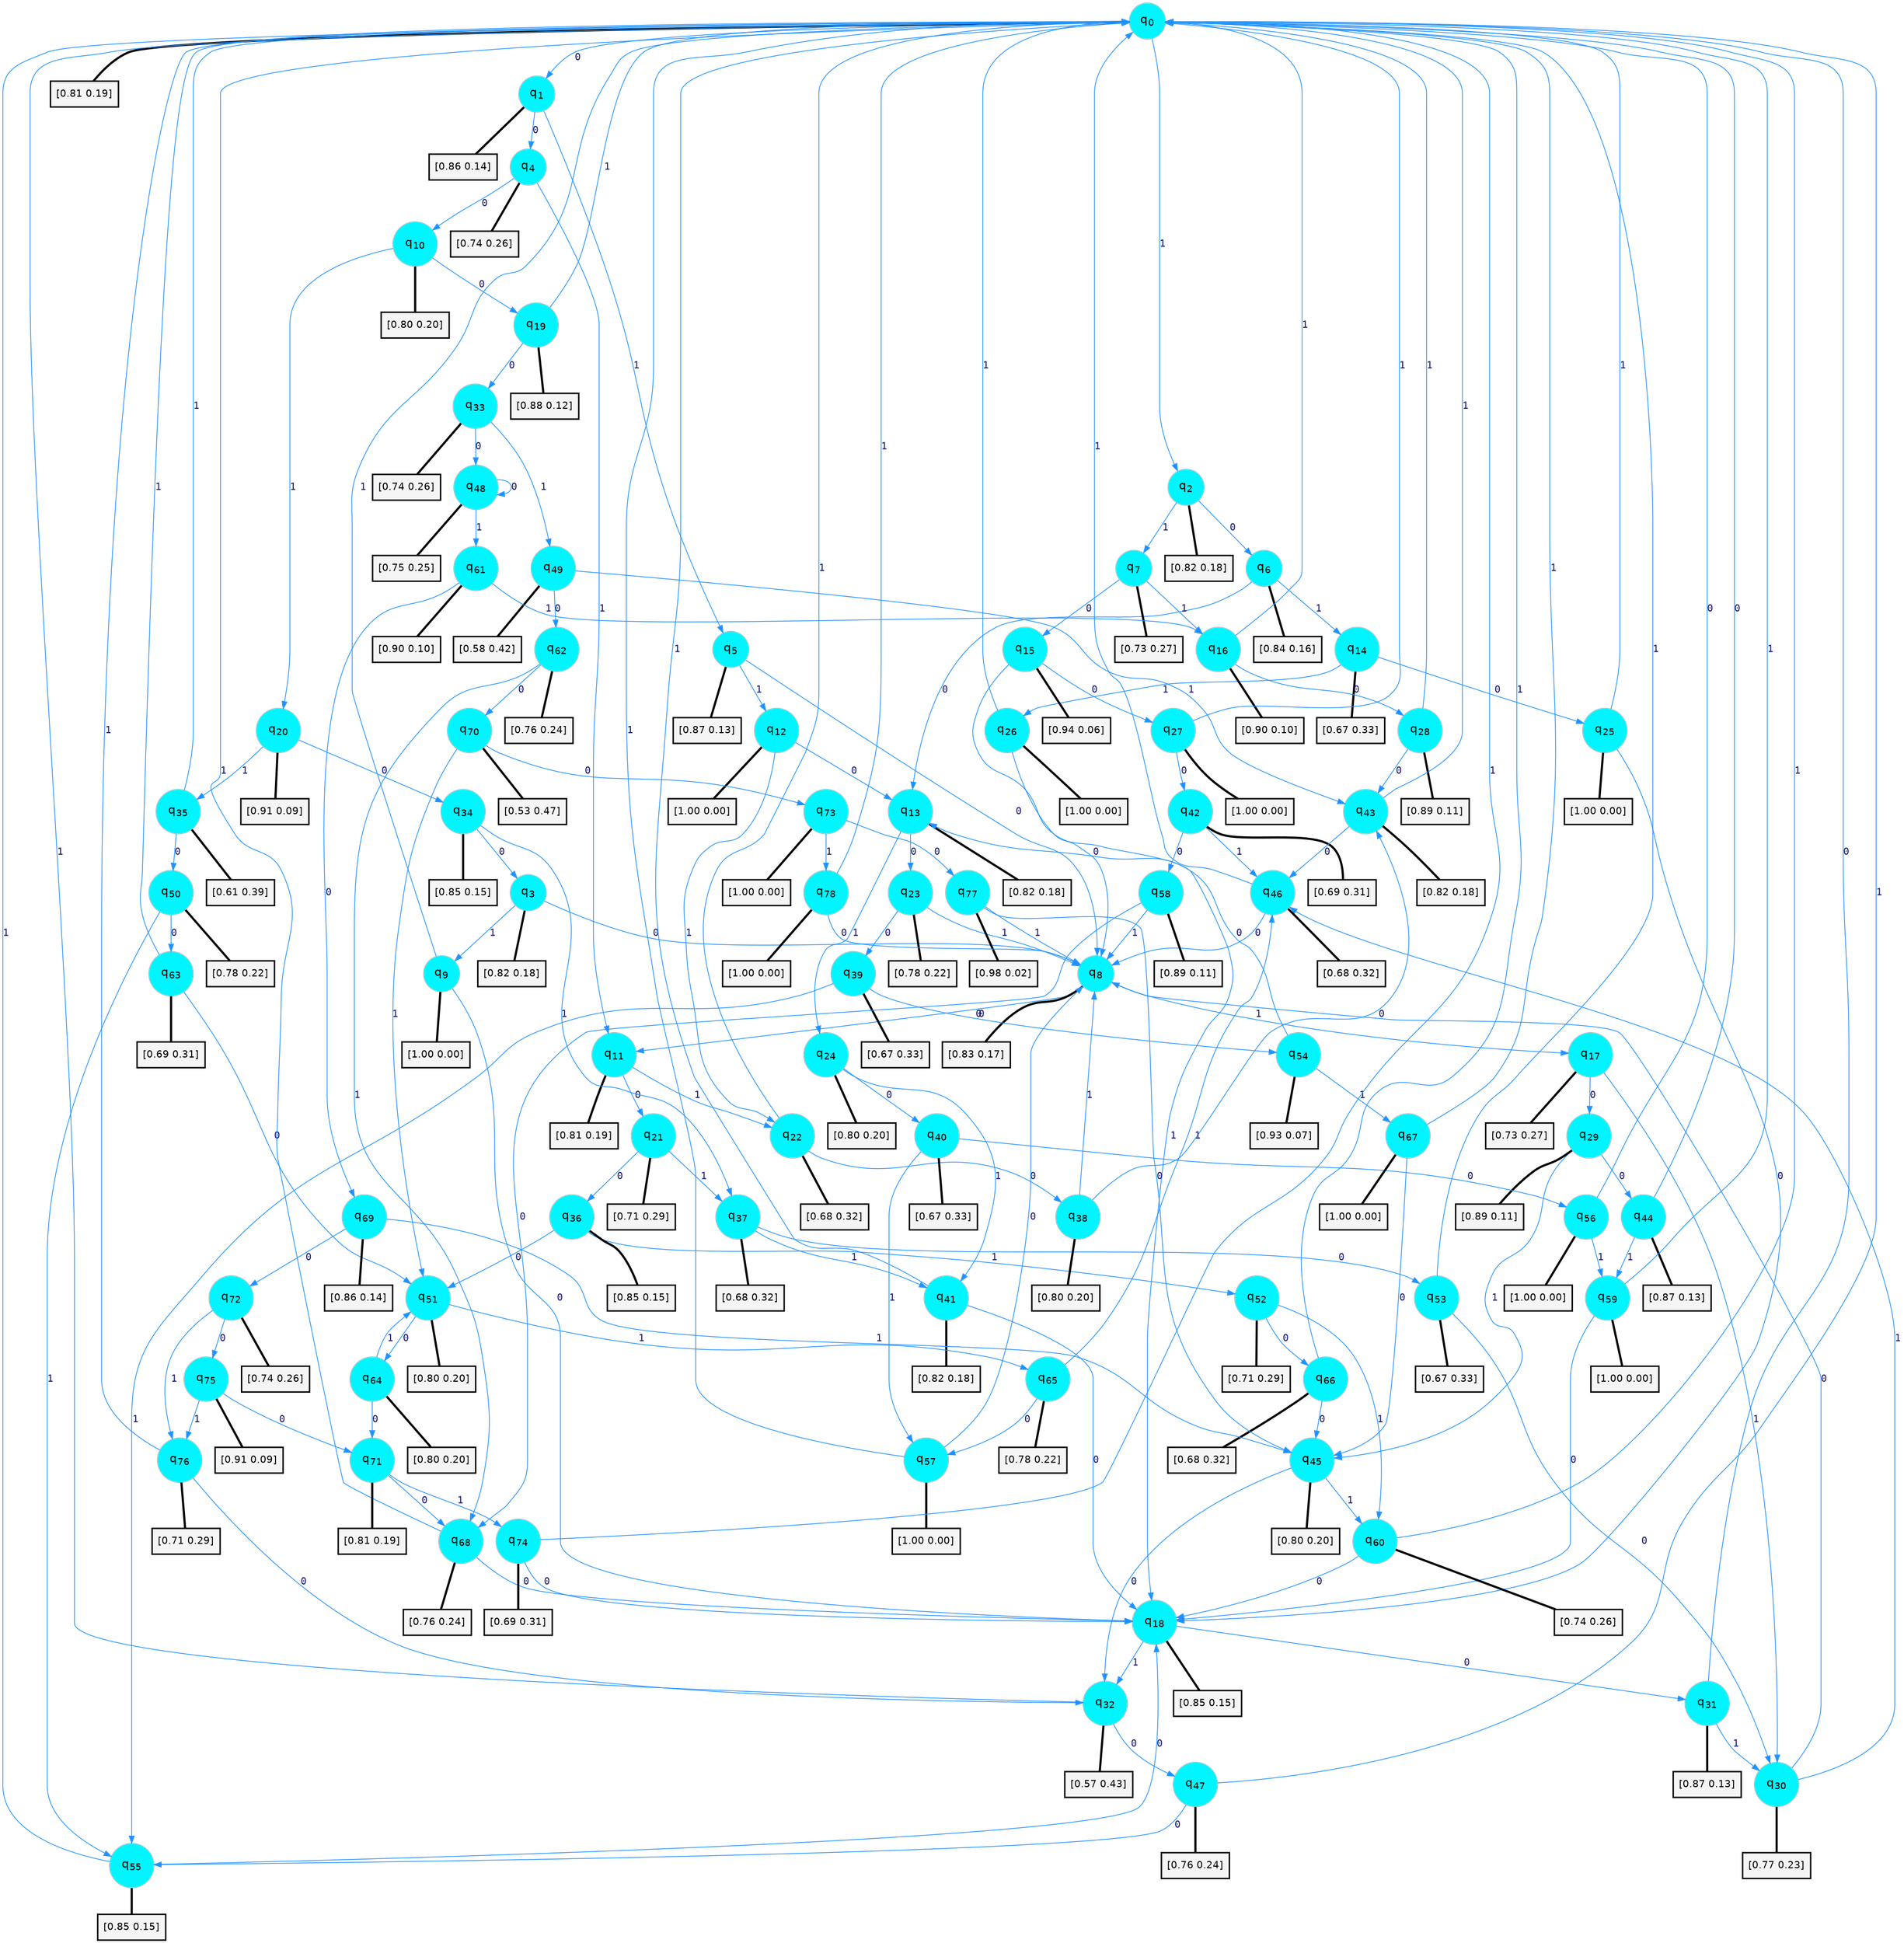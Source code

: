 digraph G {
graph [
bgcolor=transparent, dpi=300, rankdir=TD, size="40,25"];
node [
color=gray, fillcolor=turquoise1, fontcolor=black, fontname=Helvetica, fontsize=16, fontweight=bold, shape=circle, style=filled];
edge [
arrowsize=1, color=dodgerblue1, fontcolor=midnightblue, fontname=courier, fontweight=bold, penwidth=1, style=solid, weight=20];
0[label=<q<SUB>0</SUB>>];
1[label=<q<SUB>1</SUB>>];
2[label=<q<SUB>2</SUB>>];
3[label=<q<SUB>3</SUB>>];
4[label=<q<SUB>4</SUB>>];
5[label=<q<SUB>5</SUB>>];
6[label=<q<SUB>6</SUB>>];
7[label=<q<SUB>7</SUB>>];
8[label=<q<SUB>8</SUB>>];
9[label=<q<SUB>9</SUB>>];
10[label=<q<SUB>10</SUB>>];
11[label=<q<SUB>11</SUB>>];
12[label=<q<SUB>12</SUB>>];
13[label=<q<SUB>13</SUB>>];
14[label=<q<SUB>14</SUB>>];
15[label=<q<SUB>15</SUB>>];
16[label=<q<SUB>16</SUB>>];
17[label=<q<SUB>17</SUB>>];
18[label=<q<SUB>18</SUB>>];
19[label=<q<SUB>19</SUB>>];
20[label=<q<SUB>20</SUB>>];
21[label=<q<SUB>21</SUB>>];
22[label=<q<SUB>22</SUB>>];
23[label=<q<SUB>23</SUB>>];
24[label=<q<SUB>24</SUB>>];
25[label=<q<SUB>25</SUB>>];
26[label=<q<SUB>26</SUB>>];
27[label=<q<SUB>27</SUB>>];
28[label=<q<SUB>28</SUB>>];
29[label=<q<SUB>29</SUB>>];
30[label=<q<SUB>30</SUB>>];
31[label=<q<SUB>31</SUB>>];
32[label=<q<SUB>32</SUB>>];
33[label=<q<SUB>33</SUB>>];
34[label=<q<SUB>34</SUB>>];
35[label=<q<SUB>35</SUB>>];
36[label=<q<SUB>36</SUB>>];
37[label=<q<SUB>37</SUB>>];
38[label=<q<SUB>38</SUB>>];
39[label=<q<SUB>39</SUB>>];
40[label=<q<SUB>40</SUB>>];
41[label=<q<SUB>41</SUB>>];
42[label=<q<SUB>42</SUB>>];
43[label=<q<SUB>43</SUB>>];
44[label=<q<SUB>44</SUB>>];
45[label=<q<SUB>45</SUB>>];
46[label=<q<SUB>46</SUB>>];
47[label=<q<SUB>47</SUB>>];
48[label=<q<SUB>48</SUB>>];
49[label=<q<SUB>49</SUB>>];
50[label=<q<SUB>50</SUB>>];
51[label=<q<SUB>51</SUB>>];
52[label=<q<SUB>52</SUB>>];
53[label=<q<SUB>53</SUB>>];
54[label=<q<SUB>54</SUB>>];
55[label=<q<SUB>55</SUB>>];
56[label=<q<SUB>56</SUB>>];
57[label=<q<SUB>57</SUB>>];
58[label=<q<SUB>58</SUB>>];
59[label=<q<SUB>59</SUB>>];
60[label=<q<SUB>60</SUB>>];
61[label=<q<SUB>61</SUB>>];
62[label=<q<SUB>62</SUB>>];
63[label=<q<SUB>63</SUB>>];
64[label=<q<SUB>64</SUB>>];
65[label=<q<SUB>65</SUB>>];
66[label=<q<SUB>66</SUB>>];
67[label=<q<SUB>67</SUB>>];
68[label=<q<SUB>68</SUB>>];
69[label=<q<SUB>69</SUB>>];
70[label=<q<SUB>70</SUB>>];
71[label=<q<SUB>71</SUB>>];
72[label=<q<SUB>72</SUB>>];
73[label=<q<SUB>73</SUB>>];
74[label=<q<SUB>74</SUB>>];
75[label=<q<SUB>75</SUB>>];
76[label=<q<SUB>76</SUB>>];
77[label=<q<SUB>77</SUB>>];
78[label=<q<SUB>78</SUB>>];
79[label="[0.81 0.19]", shape=box,fontcolor=black, fontname=Helvetica, fontsize=14, penwidth=2, fillcolor=whitesmoke,color=black];
80[label="[0.86 0.14]", shape=box,fontcolor=black, fontname=Helvetica, fontsize=14, penwidth=2, fillcolor=whitesmoke,color=black];
81[label="[0.82 0.18]", shape=box,fontcolor=black, fontname=Helvetica, fontsize=14, penwidth=2, fillcolor=whitesmoke,color=black];
82[label="[0.82 0.18]", shape=box,fontcolor=black, fontname=Helvetica, fontsize=14, penwidth=2, fillcolor=whitesmoke,color=black];
83[label="[0.74 0.26]", shape=box,fontcolor=black, fontname=Helvetica, fontsize=14, penwidth=2, fillcolor=whitesmoke,color=black];
84[label="[0.87 0.13]", shape=box,fontcolor=black, fontname=Helvetica, fontsize=14, penwidth=2, fillcolor=whitesmoke,color=black];
85[label="[0.84 0.16]", shape=box,fontcolor=black, fontname=Helvetica, fontsize=14, penwidth=2, fillcolor=whitesmoke,color=black];
86[label="[0.73 0.27]", shape=box,fontcolor=black, fontname=Helvetica, fontsize=14, penwidth=2, fillcolor=whitesmoke,color=black];
87[label="[0.83 0.17]", shape=box,fontcolor=black, fontname=Helvetica, fontsize=14, penwidth=2, fillcolor=whitesmoke,color=black];
88[label="[1.00 0.00]", shape=box,fontcolor=black, fontname=Helvetica, fontsize=14, penwidth=2, fillcolor=whitesmoke,color=black];
89[label="[0.80 0.20]", shape=box,fontcolor=black, fontname=Helvetica, fontsize=14, penwidth=2, fillcolor=whitesmoke,color=black];
90[label="[0.81 0.19]", shape=box,fontcolor=black, fontname=Helvetica, fontsize=14, penwidth=2, fillcolor=whitesmoke,color=black];
91[label="[1.00 0.00]", shape=box,fontcolor=black, fontname=Helvetica, fontsize=14, penwidth=2, fillcolor=whitesmoke,color=black];
92[label="[0.82 0.18]", shape=box,fontcolor=black, fontname=Helvetica, fontsize=14, penwidth=2, fillcolor=whitesmoke,color=black];
93[label="[0.67 0.33]", shape=box,fontcolor=black, fontname=Helvetica, fontsize=14, penwidth=2, fillcolor=whitesmoke,color=black];
94[label="[0.94 0.06]", shape=box,fontcolor=black, fontname=Helvetica, fontsize=14, penwidth=2, fillcolor=whitesmoke,color=black];
95[label="[0.90 0.10]", shape=box,fontcolor=black, fontname=Helvetica, fontsize=14, penwidth=2, fillcolor=whitesmoke,color=black];
96[label="[0.73 0.27]", shape=box,fontcolor=black, fontname=Helvetica, fontsize=14, penwidth=2, fillcolor=whitesmoke,color=black];
97[label="[0.85 0.15]", shape=box,fontcolor=black, fontname=Helvetica, fontsize=14, penwidth=2, fillcolor=whitesmoke,color=black];
98[label="[0.88 0.12]", shape=box,fontcolor=black, fontname=Helvetica, fontsize=14, penwidth=2, fillcolor=whitesmoke,color=black];
99[label="[0.91 0.09]", shape=box,fontcolor=black, fontname=Helvetica, fontsize=14, penwidth=2, fillcolor=whitesmoke,color=black];
100[label="[0.71 0.29]", shape=box,fontcolor=black, fontname=Helvetica, fontsize=14, penwidth=2, fillcolor=whitesmoke,color=black];
101[label="[0.68 0.32]", shape=box,fontcolor=black, fontname=Helvetica, fontsize=14, penwidth=2, fillcolor=whitesmoke,color=black];
102[label="[0.78 0.22]", shape=box,fontcolor=black, fontname=Helvetica, fontsize=14, penwidth=2, fillcolor=whitesmoke,color=black];
103[label="[0.80 0.20]", shape=box,fontcolor=black, fontname=Helvetica, fontsize=14, penwidth=2, fillcolor=whitesmoke,color=black];
104[label="[1.00 0.00]", shape=box,fontcolor=black, fontname=Helvetica, fontsize=14, penwidth=2, fillcolor=whitesmoke,color=black];
105[label="[1.00 0.00]", shape=box,fontcolor=black, fontname=Helvetica, fontsize=14, penwidth=2, fillcolor=whitesmoke,color=black];
106[label="[1.00 0.00]", shape=box,fontcolor=black, fontname=Helvetica, fontsize=14, penwidth=2, fillcolor=whitesmoke,color=black];
107[label="[0.89 0.11]", shape=box,fontcolor=black, fontname=Helvetica, fontsize=14, penwidth=2, fillcolor=whitesmoke,color=black];
108[label="[0.89 0.11]", shape=box,fontcolor=black, fontname=Helvetica, fontsize=14, penwidth=2, fillcolor=whitesmoke,color=black];
109[label="[0.77 0.23]", shape=box,fontcolor=black, fontname=Helvetica, fontsize=14, penwidth=2, fillcolor=whitesmoke,color=black];
110[label="[0.87 0.13]", shape=box,fontcolor=black, fontname=Helvetica, fontsize=14, penwidth=2, fillcolor=whitesmoke,color=black];
111[label="[0.57 0.43]", shape=box,fontcolor=black, fontname=Helvetica, fontsize=14, penwidth=2, fillcolor=whitesmoke,color=black];
112[label="[0.74 0.26]", shape=box,fontcolor=black, fontname=Helvetica, fontsize=14, penwidth=2, fillcolor=whitesmoke,color=black];
113[label="[0.85 0.15]", shape=box,fontcolor=black, fontname=Helvetica, fontsize=14, penwidth=2, fillcolor=whitesmoke,color=black];
114[label="[0.61 0.39]", shape=box,fontcolor=black, fontname=Helvetica, fontsize=14, penwidth=2, fillcolor=whitesmoke,color=black];
115[label="[0.85 0.15]", shape=box,fontcolor=black, fontname=Helvetica, fontsize=14, penwidth=2, fillcolor=whitesmoke,color=black];
116[label="[0.68 0.32]", shape=box,fontcolor=black, fontname=Helvetica, fontsize=14, penwidth=2, fillcolor=whitesmoke,color=black];
117[label="[0.80 0.20]", shape=box,fontcolor=black, fontname=Helvetica, fontsize=14, penwidth=2, fillcolor=whitesmoke,color=black];
118[label="[0.67 0.33]", shape=box,fontcolor=black, fontname=Helvetica, fontsize=14, penwidth=2, fillcolor=whitesmoke,color=black];
119[label="[0.67 0.33]", shape=box,fontcolor=black, fontname=Helvetica, fontsize=14, penwidth=2, fillcolor=whitesmoke,color=black];
120[label="[0.82 0.18]", shape=box,fontcolor=black, fontname=Helvetica, fontsize=14, penwidth=2, fillcolor=whitesmoke,color=black];
121[label="[0.69 0.31]", shape=box,fontcolor=black, fontname=Helvetica, fontsize=14, penwidth=2, fillcolor=whitesmoke,color=black];
122[label="[0.82 0.18]", shape=box,fontcolor=black, fontname=Helvetica, fontsize=14, penwidth=2, fillcolor=whitesmoke,color=black];
123[label="[0.87 0.13]", shape=box,fontcolor=black, fontname=Helvetica, fontsize=14, penwidth=2, fillcolor=whitesmoke,color=black];
124[label="[0.80 0.20]", shape=box,fontcolor=black, fontname=Helvetica, fontsize=14, penwidth=2, fillcolor=whitesmoke,color=black];
125[label="[0.68 0.32]", shape=box,fontcolor=black, fontname=Helvetica, fontsize=14, penwidth=2, fillcolor=whitesmoke,color=black];
126[label="[0.76 0.24]", shape=box,fontcolor=black, fontname=Helvetica, fontsize=14, penwidth=2, fillcolor=whitesmoke,color=black];
127[label="[0.75 0.25]", shape=box,fontcolor=black, fontname=Helvetica, fontsize=14, penwidth=2, fillcolor=whitesmoke,color=black];
128[label="[0.58 0.42]", shape=box,fontcolor=black, fontname=Helvetica, fontsize=14, penwidth=2, fillcolor=whitesmoke,color=black];
129[label="[0.78 0.22]", shape=box,fontcolor=black, fontname=Helvetica, fontsize=14, penwidth=2, fillcolor=whitesmoke,color=black];
130[label="[0.80 0.20]", shape=box,fontcolor=black, fontname=Helvetica, fontsize=14, penwidth=2, fillcolor=whitesmoke,color=black];
131[label="[0.71 0.29]", shape=box,fontcolor=black, fontname=Helvetica, fontsize=14, penwidth=2, fillcolor=whitesmoke,color=black];
132[label="[0.67 0.33]", shape=box,fontcolor=black, fontname=Helvetica, fontsize=14, penwidth=2, fillcolor=whitesmoke,color=black];
133[label="[0.93 0.07]", shape=box,fontcolor=black, fontname=Helvetica, fontsize=14, penwidth=2, fillcolor=whitesmoke,color=black];
134[label="[0.85 0.15]", shape=box,fontcolor=black, fontname=Helvetica, fontsize=14, penwidth=2, fillcolor=whitesmoke,color=black];
135[label="[1.00 0.00]", shape=box,fontcolor=black, fontname=Helvetica, fontsize=14, penwidth=2, fillcolor=whitesmoke,color=black];
136[label="[1.00 0.00]", shape=box,fontcolor=black, fontname=Helvetica, fontsize=14, penwidth=2, fillcolor=whitesmoke,color=black];
137[label="[0.89 0.11]", shape=box,fontcolor=black, fontname=Helvetica, fontsize=14, penwidth=2, fillcolor=whitesmoke,color=black];
138[label="[1.00 0.00]", shape=box,fontcolor=black, fontname=Helvetica, fontsize=14, penwidth=2, fillcolor=whitesmoke,color=black];
139[label="[0.74 0.26]", shape=box,fontcolor=black, fontname=Helvetica, fontsize=14, penwidth=2, fillcolor=whitesmoke,color=black];
140[label="[0.90 0.10]", shape=box,fontcolor=black, fontname=Helvetica, fontsize=14, penwidth=2, fillcolor=whitesmoke,color=black];
141[label="[0.76 0.24]", shape=box,fontcolor=black, fontname=Helvetica, fontsize=14, penwidth=2, fillcolor=whitesmoke,color=black];
142[label="[0.69 0.31]", shape=box,fontcolor=black, fontname=Helvetica, fontsize=14, penwidth=2, fillcolor=whitesmoke,color=black];
143[label="[0.80 0.20]", shape=box,fontcolor=black, fontname=Helvetica, fontsize=14, penwidth=2, fillcolor=whitesmoke,color=black];
144[label="[0.78 0.22]", shape=box,fontcolor=black, fontname=Helvetica, fontsize=14, penwidth=2, fillcolor=whitesmoke,color=black];
145[label="[0.68 0.32]", shape=box,fontcolor=black, fontname=Helvetica, fontsize=14, penwidth=2, fillcolor=whitesmoke,color=black];
146[label="[1.00 0.00]", shape=box,fontcolor=black, fontname=Helvetica, fontsize=14, penwidth=2, fillcolor=whitesmoke,color=black];
147[label="[0.76 0.24]", shape=box,fontcolor=black, fontname=Helvetica, fontsize=14, penwidth=2, fillcolor=whitesmoke,color=black];
148[label="[0.86 0.14]", shape=box,fontcolor=black, fontname=Helvetica, fontsize=14, penwidth=2, fillcolor=whitesmoke,color=black];
149[label="[0.53 0.47]", shape=box,fontcolor=black, fontname=Helvetica, fontsize=14, penwidth=2, fillcolor=whitesmoke,color=black];
150[label="[0.81 0.19]", shape=box,fontcolor=black, fontname=Helvetica, fontsize=14, penwidth=2, fillcolor=whitesmoke,color=black];
151[label="[0.74 0.26]", shape=box,fontcolor=black, fontname=Helvetica, fontsize=14, penwidth=2, fillcolor=whitesmoke,color=black];
152[label="[1.00 0.00]", shape=box,fontcolor=black, fontname=Helvetica, fontsize=14, penwidth=2, fillcolor=whitesmoke,color=black];
153[label="[0.69 0.31]", shape=box,fontcolor=black, fontname=Helvetica, fontsize=14, penwidth=2, fillcolor=whitesmoke,color=black];
154[label="[0.91 0.09]", shape=box,fontcolor=black, fontname=Helvetica, fontsize=14, penwidth=2, fillcolor=whitesmoke,color=black];
155[label="[0.71 0.29]", shape=box,fontcolor=black, fontname=Helvetica, fontsize=14, penwidth=2, fillcolor=whitesmoke,color=black];
156[label="[0.98 0.02]", shape=box,fontcolor=black, fontname=Helvetica, fontsize=14, penwidth=2, fillcolor=whitesmoke,color=black];
157[label="[1.00 0.00]", shape=box,fontcolor=black, fontname=Helvetica, fontsize=14, penwidth=2, fillcolor=whitesmoke,color=black];
0->1 [label=0];
0->2 [label=1];
0->79 [arrowhead=none, penwidth=3,color=black];
1->4 [label=0];
1->5 [label=1];
1->80 [arrowhead=none, penwidth=3,color=black];
2->6 [label=0];
2->7 [label=1];
2->81 [arrowhead=none, penwidth=3,color=black];
3->8 [label=0];
3->9 [label=1];
3->82 [arrowhead=none, penwidth=3,color=black];
4->10 [label=0];
4->11 [label=1];
4->83 [arrowhead=none, penwidth=3,color=black];
5->8 [label=0];
5->12 [label=1];
5->84 [arrowhead=none, penwidth=3,color=black];
6->13 [label=0];
6->14 [label=1];
6->85 [arrowhead=none, penwidth=3,color=black];
7->15 [label=0];
7->16 [label=1];
7->86 [arrowhead=none, penwidth=3,color=black];
8->11 [label=0];
8->17 [label=1];
8->87 [arrowhead=none, penwidth=3,color=black];
9->18 [label=0];
9->0 [label=1];
9->88 [arrowhead=none, penwidth=3,color=black];
10->19 [label=0];
10->20 [label=1];
10->89 [arrowhead=none, penwidth=3,color=black];
11->21 [label=0];
11->22 [label=1];
11->90 [arrowhead=none, penwidth=3,color=black];
12->13 [label=0];
12->22 [label=1];
12->91 [arrowhead=none, penwidth=3,color=black];
13->23 [label=0];
13->24 [label=1];
13->92 [arrowhead=none, penwidth=3,color=black];
14->25 [label=0];
14->26 [label=1];
14->93 [arrowhead=none, penwidth=3,color=black];
15->27 [label=0];
15->18 [label=1];
15->94 [arrowhead=none, penwidth=3,color=black];
16->28 [label=0];
16->0 [label=1];
16->95 [arrowhead=none, penwidth=3,color=black];
17->29 [label=0];
17->30 [label=1];
17->96 [arrowhead=none, penwidth=3,color=black];
18->31 [label=0];
18->32 [label=1];
18->97 [arrowhead=none, penwidth=3,color=black];
19->33 [label=0];
19->0 [label=1];
19->98 [arrowhead=none, penwidth=3,color=black];
20->34 [label=0];
20->35 [label=1];
20->99 [arrowhead=none, penwidth=3,color=black];
21->36 [label=0];
21->37 [label=1];
21->100 [arrowhead=none, penwidth=3,color=black];
22->38 [label=0];
22->0 [label=1];
22->101 [arrowhead=none, penwidth=3,color=black];
23->39 [label=0];
23->8 [label=1];
23->102 [arrowhead=none, penwidth=3,color=black];
24->40 [label=0];
24->41 [label=1];
24->103 [arrowhead=none, penwidth=3,color=black];
25->18 [label=0];
25->0 [label=1];
25->104 [arrowhead=none, penwidth=3,color=black];
26->8 [label=0];
26->0 [label=1];
26->105 [arrowhead=none, penwidth=3,color=black];
27->42 [label=0];
27->0 [label=1];
27->106 [arrowhead=none, penwidth=3,color=black];
28->43 [label=0];
28->0 [label=1];
28->107 [arrowhead=none, penwidth=3,color=black];
29->44 [label=0];
29->45 [label=1];
29->108 [arrowhead=none, penwidth=3,color=black];
30->8 [label=0];
30->46 [label=1];
30->109 [arrowhead=none, penwidth=3,color=black];
31->0 [label=0];
31->30 [label=1];
31->110 [arrowhead=none, penwidth=3,color=black];
32->47 [label=0];
32->0 [label=1];
32->111 [arrowhead=none, penwidth=3,color=black];
33->48 [label=0];
33->49 [label=1];
33->112 [arrowhead=none, penwidth=3,color=black];
34->3 [label=0];
34->37 [label=1];
34->113 [arrowhead=none, penwidth=3,color=black];
35->50 [label=0];
35->0 [label=1];
35->114 [arrowhead=none, penwidth=3,color=black];
36->51 [label=0];
36->52 [label=1];
36->115 [arrowhead=none, penwidth=3,color=black];
37->53 [label=0];
37->41 [label=1];
37->116 [arrowhead=none, penwidth=3,color=black];
38->43 [label=0];
38->8 [label=1];
38->117 [arrowhead=none, penwidth=3,color=black];
39->54 [label=0];
39->55 [label=1];
39->118 [arrowhead=none, penwidth=3,color=black];
40->56 [label=0];
40->57 [label=1];
40->119 [arrowhead=none, penwidth=3,color=black];
41->18 [label=0];
41->0 [label=1];
41->120 [arrowhead=none, penwidth=3,color=black];
42->58 [label=0];
42->46 [label=1];
42->121 [arrowhead=none, penwidth=3,color=black];
43->46 [label=0];
43->0 [label=1];
43->122 [arrowhead=none, penwidth=3,color=black];
44->0 [label=0];
44->59 [label=1];
44->123 [arrowhead=none, penwidth=3,color=black];
45->32 [label=0];
45->60 [label=1];
45->124 [arrowhead=none, penwidth=3,color=black];
46->8 [label=0];
46->0 [label=1];
46->125 [arrowhead=none, penwidth=3,color=black];
47->55 [label=0];
47->0 [label=1];
47->126 [arrowhead=none, penwidth=3,color=black];
48->48 [label=0];
48->61 [label=1];
48->127 [arrowhead=none, penwidth=3,color=black];
49->62 [label=0];
49->43 [label=1];
49->128 [arrowhead=none, penwidth=3,color=black];
50->63 [label=0];
50->55 [label=1];
50->129 [arrowhead=none, penwidth=3,color=black];
51->64 [label=0];
51->65 [label=1];
51->130 [arrowhead=none, penwidth=3,color=black];
52->66 [label=0];
52->60 [label=1];
52->131 [arrowhead=none, penwidth=3,color=black];
53->30 [label=0];
53->0 [label=1];
53->132 [arrowhead=none, penwidth=3,color=black];
54->13 [label=0];
54->67 [label=1];
54->133 [arrowhead=none, penwidth=3,color=black];
55->18 [label=0];
55->0 [label=1];
55->134 [arrowhead=none, penwidth=3,color=black];
56->0 [label=0];
56->59 [label=1];
56->135 [arrowhead=none, penwidth=3,color=black];
57->8 [label=0];
57->0 [label=1];
57->136 [arrowhead=none, penwidth=3,color=black];
58->68 [label=0];
58->8 [label=1];
58->137 [arrowhead=none, penwidth=3,color=black];
59->18 [label=0];
59->0 [label=1];
59->138 [arrowhead=none, penwidth=3,color=black];
60->18 [label=0];
60->0 [label=1];
60->139 [arrowhead=none, penwidth=3,color=black];
61->69 [label=0];
61->16 [label=1];
61->140 [arrowhead=none, penwidth=3,color=black];
62->70 [label=0];
62->68 [label=1];
62->141 [arrowhead=none, penwidth=3,color=black];
63->51 [label=0];
63->0 [label=1];
63->142 [arrowhead=none, penwidth=3,color=black];
64->71 [label=0];
64->51 [label=1];
64->143 [arrowhead=none, penwidth=3,color=black];
65->57 [label=0];
65->46 [label=1];
65->144 [arrowhead=none, penwidth=3,color=black];
66->45 [label=0];
66->0 [label=1];
66->145 [arrowhead=none, penwidth=3,color=black];
67->45 [label=0];
67->0 [label=1];
67->146 [arrowhead=none, penwidth=3,color=black];
68->18 [label=0];
68->0 [label=1];
68->147 [arrowhead=none, penwidth=3,color=black];
69->72 [label=0];
69->45 [label=1];
69->148 [arrowhead=none, penwidth=3,color=black];
70->73 [label=0];
70->51 [label=1];
70->149 [arrowhead=none, penwidth=3,color=black];
71->68 [label=0];
71->74 [label=1];
71->150 [arrowhead=none, penwidth=3,color=black];
72->75 [label=0];
72->76 [label=1];
72->151 [arrowhead=none, penwidth=3,color=black];
73->77 [label=0];
73->78 [label=1];
73->152 [arrowhead=none, penwidth=3,color=black];
74->18 [label=0];
74->0 [label=1];
74->153 [arrowhead=none, penwidth=3,color=black];
75->71 [label=0];
75->76 [label=1];
75->154 [arrowhead=none, penwidth=3,color=black];
76->32 [label=0];
76->0 [label=1];
76->155 [arrowhead=none, penwidth=3,color=black];
77->45 [label=0];
77->8 [label=1];
77->156 [arrowhead=none, penwidth=3,color=black];
78->8 [label=0];
78->0 [label=1];
78->157 [arrowhead=none, penwidth=3,color=black];
}

